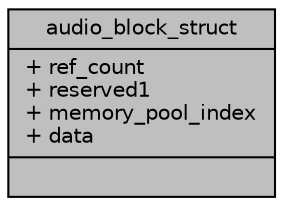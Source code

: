 digraph "audio_block_struct"
{
 // INTERACTIVE_SVG=YES
 // LATEX_PDF_SIZE
  edge [fontname="Helvetica",fontsize="10",labelfontname="Helvetica",labelfontsize="10"];
  node [fontname="Helvetica",fontsize="10",shape=record];
  Node1 [label="{audio_block_struct\n|+ ref_count\l+ reserved1\l+ memory_pool_index\l+ data\l|}",height=0.2,width=0.4,color="black", fillcolor="grey75", style="filled", fontcolor="black",tooltip=" "];
}
